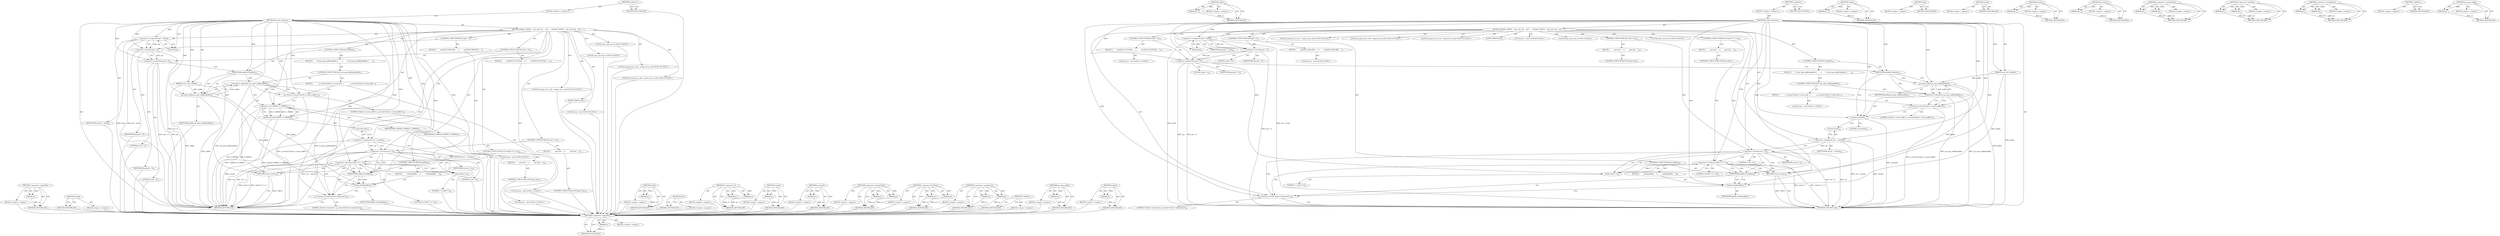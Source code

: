 digraph "unlink" {
vulnerable_119 [label=<(METHOD,&lt;operator&gt;.logicalNot)>];
vulnerable_120 [label=<(PARAM,p1)>];
vulnerable_121 [label=<(BLOCK,&lt;empty&gt;,&lt;empty&gt;)>];
vulnerable_122 [label=<(METHOD_RETURN,ANY)>];
vulnerable_138 [label=<(METHOD,chdir)>];
vulnerable_139 [label=<(PARAM,p1)>];
vulnerable_140 [label=<(BLOCK,&lt;empty&gt;,&lt;empty&gt;)>];
vulnerable_141 [label=<(METHOD_RETURN,ANY)>];
vulnerable_6 [label=<(METHOD,&lt;global&gt;)<SUB>1</SUB>>];
vulnerable_7 [label=<(BLOCK,&lt;empty&gt;,&lt;empty&gt;)<SUB>1</SUB>>];
vulnerable_8 [label=<(METHOD,become_daemon)<SUB>1</SUB>>];
vulnerable_9 [label=<(PARAM,const char *pidfile)<SUB>1</SUB>>];
vulnerable_10 [label=<(BLOCK,{
#ifndef _WIN32
    pid_t pid, sid;

    pid =...,{
#ifndef _WIN32
    pid_t pid, sid;

    pid =...)<SUB>2</SUB>>];
vulnerable_11 [label="<(LOCAL,pid_t pid: pid_t)<SUB>4</SUB>>"];
vulnerable_12 [label="<(LOCAL,pid_t sid: pid_t)<SUB>4</SUB>>"];
vulnerable_13 [label=<(&lt;operator&gt;.assignment,pid = fork())<SUB>6</SUB>>];
vulnerable_14 [label=<(IDENTIFIER,pid,pid = fork())<SUB>6</SUB>>];
vulnerable_15 [label=<(fork,fork())<SUB>6</SUB>>];
vulnerable_16 [label=<(CONTROL_STRUCTURE,IF,if (pid &lt; 0))<SUB>7</SUB>>];
vulnerable_17 [label=<(&lt;operator&gt;.lessThan,pid &lt; 0)<SUB>7</SUB>>];
vulnerable_18 [label=<(IDENTIFIER,pid,pid &lt; 0)<SUB>7</SUB>>];
vulnerable_19 [label=<(LITERAL,0,pid &lt; 0)<SUB>7</SUB>>];
vulnerable_20 [label=<(BLOCK,{
        exit(EXIT_FAILURE);
    },{
        exit(EXIT_FAILURE);
    })<SUB>7</SUB>>];
vulnerable_21 [label="<(LOCAL,exit : exit)<SUB>8</SUB>>"];
vulnerable_22 [label=<(CONTROL_STRUCTURE,IF,if (pid &gt; 0))<SUB>10</SUB>>];
vulnerable_23 [label=<(&lt;operator&gt;.greaterThan,pid &gt; 0)<SUB>10</SUB>>];
vulnerable_24 [label=<(IDENTIFIER,pid,pid &gt; 0)<SUB>10</SUB>>];
vulnerable_25 [label=<(LITERAL,0,pid &gt; 0)<SUB>10</SUB>>];
vulnerable_26 [label=<(BLOCK,{
        exit(EXIT_SUCCESS);
    },{
        exit(EXIT_SUCCESS);
    })<SUB>10</SUB>>];
vulnerable_27 [label="<(LOCAL,exit : exit)<SUB>11</SUB>>"];
vulnerable_28 [label=<(CONTROL_STRUCTURE,IF,if (pidfile))<SUB>14</SUB>>];
vulnerable_29 [label=<(IDENTIFIER,pidfile,if (pidfile))<SUB>14</SUB>>];
vulnerable_30 [label=<(BLOCK,{
        if (!ga_open_pidfile(pidfile)) {
    ...,{
        if (!ga_open_pidfile(pidfile)) {
    ...)<SUB>14</SUB>>];
vulnerable_31 [label=<(CONTROL_STRUCTURE,IF,if (!ga_open_pidfile(pidfile)))<SUB>15</SUB>>];
vulnerable_32 [label=<(&lt;operator&gt;.logicalNot,!ga_open_pidfile(pidfile))<SUB>15</SUB>>];
vulnerable_33 [label=<(ga_open_pidfile,ga_open_pidfile(pidfile))<SUB>15</SUB>>];
vulnerable_34 [label=<(IDENTIFIER,pidfile,ga_open_pidfile(pidfile))<SUB>15</SUB>>];
vulnerable_35 [label=<(BLOCK,{
            g_critical(&quot;failed to create pidf...,{
            g_critical(&quot;failed to create pidf...)<SUB>15</SUB>>];
vulnerable_36 [label=<(g_critical,g_critical(&quot;failed to create pidfile&quot;))<SUB>16</SUB>>];
vulnerable_37 [label=<(LITERAL,&quot;failed to create pidfile&quot;,g_critical(&quot;failed to create pidfile&quot;))<SUB>16</SUB>>];
vulnerable_38 [label="<(LOCAL,exit : exit)<SUB>17</SUB>>"];
vulnerable_39 [label=<(umask,umask(0))<SUB>21</SUB>>];
vulnerable_40 [label=<(LITERAL,0,umask(0))<SUB>21</SUB>>];
vulnerable_41 [label=<(&lt;operator&gt;.assignment,sid = setsid())<SUB>22</SUB>>];
vulnerable_42 [label=<(IDENTIFIER,sid,sid = setsid())<SUB>22</SUB>>];
vulnerable_43 [label=<(setsid,setsid())<SUB>22</SUB>>];
vulnerable_44 [label=<(CONTROL_STRUCTURE,IF,if (sid &lt; 0))<SUB>23</SUB>>];
vulnerable_45 [label=<(&lt;operator&gt;.lessThan,sid &lt; 0)<SUB>23</SUB>>];
vulnerable_46 [label=<(IDENTIFIER,sid,sid &lt; 0)<SUB>23</SUB>>];
vulnerable_47 [label=<(LITERAL,0,sid &lt; 0)<SUB>23</SUB>>];
vulnerable_48 [label=<(BLOCK,{
         goto fail;
    },{
         goto fail;
    })<SUB>23</SUB>>];
vulnerable_49 [label=<(CONTROL_STRUCTURE,GOTO,goto fail;)<SUB>24</SUB>>];
vulnerable_50 [label=<(CONTROL_STRUCTURE,IF,if ((chdir(&quot;/&quot;)) &lt; 0))<SUB>26</SUB>>];
vulnerable_51 [label=<(&lt;operator&gt;.lessThan,(chdir(&quot;/&quot;)) &lt; 0)<SUB>26</SUB>>];
vulnerable_52 [label=<(chdir,chdir(&quot;/&quot;))<SUB>26</SUB>>];
vulnerable_53 [label=<(LITERAL,&quot;/&quot;,chdir(&quot;/&quot;))<SUB>26</SUB>>];
vulnerable_54 [label=<(LITERAL,0,(chdir(&quot;/&quot;)) &lt; 0)<SUB>26</SUB>>];
vulnerable_55 [label=<(BLOCK,{
        goto fail;
    },{
        goto fail;
    })<SUB>26</SUB>>];
vulnerable_56 [label=<(CONTROL_STRUCTURE,GOTO,goto fail;)<SUB>27</SUB>>];
vulnerable_57 [label="<(LOCAL,reopen_fd_to_null : reopen_fd_to_null)<SUB>30</SUB>>"];
vulnerable_58 [label="<(LOCAL,reopen_fd_to_null : reopen_fd_to_null)<SUB>31</SUB>>"];
vulnerable_59 [label="<(LOCAL,reopen_fd_to_null : reopen_fd_to_null)<SUB>32</SUB>>"];
vulnerable_60 [label=<(RETURN,return;,return;)<SUB>33</SUB>>];
vulnerable_61 [label=<(JUMP_TARGET,fail)<SUB>35</SUB>>];
vulnerable_62 [label=<(CONTROL_STRUCTURE,IF,if (pidfile))<SUB>36</SUB>>];
vulnerable_63 [label=<(IDENTIFIER,pidfile,if (pidfile))<SUB>36</SUB>>];
vulnerable_64 [label=<(BLOCK,{
        unlink(pidfile);
    },{
        unlink(pidfile);
    })<SUB>36</SUB>>];
vulnerable_65 [label=<(unlink,unlink(pidfile))<SUB>37</SUB>>];
vulnerable_66 [label=<(IDENTIFIER,pidfile,unlink(pidfile))<SUB>37</SUB>>];
vulnerable_67 [label=<(g_critical,g_critical(&quot;failed to daemonize&quot;))<SUB>39</SUB>>];
vulnerable_68 [label=<(LITERAL,&quot;failed to daemonize&quot;,g_critical(&quot;failed to daemonize&quot;))<SUB>39</SUB>>];
vulnerable_69 [label="<(LOCAL,exit : exit)<SUB>40</SUB>>"];
vulnerable_70 [label=<(METHOD_RETURN,void)<SUB>1</SUB>>];
vulnerable_72 [label=<(METHOD_RETURN,ANY)<SUB>1</SUB>>];
vulnerable_142 [label=<(METHOD,unlink)>];
vulnerable_143 [label=<(PARAM,p1)>];
vulnerable_144 [label=<(BLOCK,&lt;empty&gt;,&lt;empty&gt;)>];
vulnerable_145 [label=<(METHOD_RETURN,ANY)>];
vulnerable_106 [label=<(METHOD,fork)>];
vulnerable_107 [label=<(BLOCK,&lt;empty&gt;,&lt;empty&gt;)>];
vulnerable_108 [label=<(METHOD_RETURN,ANY)>];
vulnerable_135 [label=<(METHOD,setsid)>];
vulnerable_136 [label=<(BLOCK,&lt;empty&gt;,&lt;empty&gt;)>];
vulnerable_137 [label=<(METHOD_RETURN,ANY)>];
vulnerable_131 [label=<(METHOD,umask)>];
vulnerable_132 [label=<(PARAM,p1)>];
vulnerable_133 [label=<(BLOCK,&lt;empty&gt;,&lt;empty&gt;)>];
vulnerable_134 [label=<(METHOD_RETURN,ANY)>];
vulnerable_127 [label=<(METHOD,g_critical)>];
vulnerable_128 [label=<(PARAM,p1)>];
vulnerable_129 [label=<(BLOCK,&lt;empty&gt;,&lt;empty&gt;)>];
vulnerable_130 [label=<(METHOD_RETURN,ANY)>];
vulnerable_114 [label=<(METHOD,&lt;operator&gt;.greaterThan)>];
vulnerable_115 [label=<(PARAM,p1)>];
vulnerable_116 [label=<(PARAM,p2)>];
vulnerable_117 [label=<(BLOCK,&lt;empty&gt;,&lt;empty&gt;)>];
vulnerable_118 [label=<(METHOD_RETURN,ANY)>];
vulnerable_109 [label=<(METHOD,&lt;operator&gt;.lessThan)>];
vulnerable_110 [label=<(PARAM,p1)>];
vulnerable_111 [label=<(PARAM,p2)>];
vulnerable_112 [label=<(BLOCK,&lt;empty&gt;,&lt;empty&gt;)>];
vulnerable_113 [label=<(METHOD_RETURN,ANY)>];
vulnerable_101 [label=<(METHOD,&lt;operator&gt;.assignment)>];
vulnerable_102 [label=<(PARAM,p1)>];
vulnerable_103 [label=<(PARAM,p2)>];
vulnerable_104 [label=<(BLOCK,&lt;empty&gt;,&lt;empty&gt;)>];
vulnerable_105 [label=<(METHOD_RETURN,ANY)>];
vulnerable_95 [label=<(METHOD,&lt;global&gt;)<SUB>1</SUB>>];
vulnerable_96 [label=<(BLOCK,&lt;empty&gt;,&lt;empty&gt;)>];
vulnerable_97 [label=<(METHOD_RETURN,ANY)>];
vulnerable_123 [label=<(METHOD,ga_open_pidfile)>];
vulnerable_124 [label=<(PARAM,p1)>];
vulnerable_125 [label=<(BLOCK,&lt;empty&gt;,&lt;empty&gt;)>];
vulnerable_126 [label=<(METHOD_RETURN,ANY)>];
fixed_121 [label=<(METHOD,&lt;operator&gt;.logicalNot)>];
fixed_122 [label=<(PARAM,p1)>];
fixed_123 [label=<(BLOCK,&lt;empty&gt;,&lt;empty&gt;)>];
fixed_124 [label=<(METHOD_RETURN,ANY)>];
fixed_142 [label=<(METHOD,setsid)>];
fixed_143 [label=<(BLOCK,&lt;empty&gt;,&lt;empty&gt;)>];
fixed_144 [label=<(METHOD_RETURN,ANY)>];
fixed_6 [label=<(METHOD,&lt;global&gt;)<SUB>1</SUB>>];
fixed_7 [label=<(BLOCK,&lt;empty&gt;,&lt;empty&gt;)<SUB>1</SUB>>];
fixed_8 [label=<(METHOD,become_daemon)<SUB>1</SUB>>];
fixed_9 [label=<(PARAM,const char *pidfile)<SUB>1</SUB>>];
fixed_10 [label=<(BLOCK,{
#ifndef _WIN32
    pid_t pid, sid;

    pid =...,{
#ifndef _WIN32
    pid_t pid, sid;

    pid =...)<SUB>2</SUB>>];
fixed_11 [label="<(LOCAL,pid_t pid: pid_t)<SUB>4</SUB>>"];
fixed_12 [label="<(LOCAL,pid_t sid: pid_t)<SUB>4</SUB>>"];
fixed_13 [label=<(&lt;operator&gt;.assignment,pid = fork())<SUB>6</SUB>>];
fixed_14 [label=<(IDENTIFIER,pid,pid = fork())<SUB>6</SUB>>];
fixed_15 [label=<(fork,fork())<SUB>6</SUB>>];
fixed_16 [label=<(CONTROL_STRUCTURE,IF,if (pid &lt; 0))<SUB>7</SUB>>];
fixed_17 [label=<(&lt;operator&gt;.lessThan,pid &lt; 0)<SUB>7</SUB>>];
fixed_18 [label=<(IDENTIFIER,pid,pid &lt; 0)<SUB>7</SUB>>];
fixed_19 [label=<(LITERAL,0,pid &lt; 0)<SUB>7</SUB>>];
fixed_20 [label=<(BLOCK,{
        exit(EXIT_FAILURE);
    },{
        exit(EXIT_FAILURE);
    })<SUB>7</SUB>>];
fixed_21 [label="<(LOCAL,exit : exit)<SUB>8</SUB>>"];
fixed_22 [label=<(CONTROL_STRUCTURE,IF,if (pid &gt; 0))<SUB>10</SUB>>];
fixed_23 [label=<(&lt;operator&gt;.greaterThan,pid &gt; 0)<SUB>10</SUB>>];
fixed_24 [label=<(IDENTIFIER,pid,pid &gt; 0)<SUB>10</SUB>>];
fixed_25 [label=<(LITERAL,0,pid &gt; 0)<SUB>10</SUB>>];
fixed_26 [label=<(BLOCK,{
        exit(EXIT_SUCCESS);
    },{
        exit(EXIT_SUCCESS);
    })<SUB>10</SUB>>];
fixed_27 [label="<(LOCAL,exit : exit)<SUB>11</SUB>>"];
fixed_28 [label=<(CONTROL_STRUCTURE,IF,if (pidfile))<SUB>14</SUB>>];
fixed_29 [label=<(IDENTIFIER,pidfile,if (pidfile))<SUB>14</SUB>>];
fixed_30 [label=<(BLOCK,{
        if (!ga_open_pidfile(pidfile)) {
    ...,{
        if (!ga_open_pidfile(pidfile)) {
    ...)<SUB>14</SUB>>];
fixed_31 [label=<(CONTROL_STRUCTURE,IF,if (!ga_open_pidfile(pidfile)))<SUB>15</SUB>>];
fixed_32 [label=<(&lt;operator&gt;.logicalNot,!ga_open_pidfile(pidfile))<SUB>15</SUB>>];
fixed_33 [label=<(ga_open_pidfile,ga_open_pidfile(pidfile))<SUB>15</SUB>>];
fixed_34 [label=<(IDENTIFIER,pidfile,ga_open_pidfile(pidfile))<SUB>15</SUB>>];
fixed_35 [label=<(BLOCK,{
            g_critical(&quot;failed to create pidf...,{
            g_critical(&quot;failed to create pidf...)<SUB>15</SUB>>];
fixed_36 [label=<(g_critical,g_critical(&quot;failed to create pidfile&quot;))<SUB>16</SUB>>];
fixed_37 [label=<(LITERAL,&quot;failed to create pidfile&quot;,g_critical(&quot;failed to create pidfile&quot;))<SUB>16</SUB>>];
fixed_38 [label="<(LOCAL,exit : exit)<SUB>17</SUB>>"];
fixed_39 [label=<(umask,umask(S_IRWXG | S_IRWXO))<SUB>21</SUB>>];
fixed_40 [label=<(&lt;operator&gt;.or,S_IRWXG | S_IRWXO)<SUB>21</SUB>>];
fixed_41 [label=<(IDENTIFIER,S_IRWXG,S_IRWXG | S_IRWXO)<SUB>21</SUB>>];
fixed_42 [label=<(IDENTIFIER,S_IRWXO,S_IRWXG | S_IRWXO)<SUB>21</SUB>>];
fixed_43 [label=<(&lt;operator&gt;.assignment,sid = setsid())<SUB>22</SUB>>];
fixed_44 [label=<(IDENTIFIER,sid,sid = setsid())<SUB>22</SUB>>];
fixed_45 [label=<(setsid,setsid())<SUB>22</SUB>>];
fixed_46 [label=<(CONTROL_STRUCTURE,IF,if (sid &lt; 0))<SUB>23</SUB>>];
fixed_47 [label=<(&lt;operator&gt;.lessThan,sid &lt; 0)<SUB>23</SUB>>];
fixed_48 [label=<(IDENTIFIER,sid,sid &lt; 0)<SUB>23</SUB>>];
fixed_49 [label=<(LITERAL,0,sid &lt; 0)<SUB>23</SUB>>];
fixed_50 [label=<(BLOCK,{
         goto fail;
    },{
         goto fail;
    })<SUB>23</SUB>>];
fixed_51 [label=<(CONTROL_STRUCTURE,GOTO,goto fail;)<SUB>24</SUB>>];
fixed_52 [label=<(CONTROL_STRUCTURE,IF,if ((chdir(&quot;/&quot;)) &lt; 0))<SUB>26</SUB>>];
fixed_53 [label=<(&lt;operator&gt;.lessThan,(chdir(&quot;/&quot;)) &lt; 0)<SUB>26</SUB>>];
fixed_54 [label=<(chdir,chdir(&quot;/&quot;))<SUB>26</SUB>>];
fixed_55 [label=<(LITERAL,&quot;/&quot;,chdir(&quot;/&quot;))<SUB>26</SUB>>];
fixed_56 [label=<(LITERAL,0,(chdir(&quot;/&quot;)) &lt; 0)<SUB>26</SUB>>];
fixed_57 [label=<(BLOCK,{
        goto fail;
    },{
        goto fail;
    })<SUB>26</SUB>>];
fixed_58 [label=<(CONTROL_STRUCTURE,GOTO,goto fail;)<SUB>27</SUB>>];
fixed_59 [label="<(LOCAL,reopen_fd_to_null : reopen_fd_to_null)<SUB>30</SUB>>"];
fixed_60 [label="<(LOCAL,reopen_fd_to_null : reopen_fd_to_null)<SUB>31</SUB>>"];
fixed_61 [label="<(LOCAL,reopen_fd_to_null : reopen_fd_to_null)<SUB>32</SUB>>"];
fixed_62 [label=<(RETURN,return;,return;)<SUB>33</SUB>>];
fixed_63 [label=<(JUMP_TARGET,fail)<SUB>35</SUB>>];
fixed_64 [label=<(CONTROL_STRUCTURE,IF,if (pidfile))<SUB>36</SUB>>];
fixed_65 [label=<(IDENTIFIER,pidfile,if (pidfile))<SUB>36</SUB>>];
fixed_66 [label=<(BLOCK,{
        unlink(pidfile);
    },{
        unlink(pidfile);
    })<SUB>36</SUB>>];
fixed_67 [label=<(unlink,unlink(pidfile))<SUB>37</SUB>>];
fixed_68 [label=<(IDENTIFIER,pidfile,unlink(pidfile))<SUB>37</SUB>>];
fixed_69 [label=<(g_critical,g_critical(&quot;failed to daemonize&quot;))<SUB>39</SUB>>];
fixed_70 [label=<(LITERAL,&quot;failed to daemonize&quot;,g_critical(&quot;failed to daemonize&quot;))<SUB>39</SUB>>];
fixed_71 [label="<(LOCAL,exit : exit)<SUB>40</SUB>>"];
fixed_72 [label=<(METHOD_RETURN,void)<SUB>1</SUB>>];
fixed_74 [label=<(METHOD_RETURN,ANY)<SUB>1</SUB>>];
fixed_145 [label=<(METHOD,chdir)>];
fixed_146 [label=<(PARAM,p1)>];
fixed_147 [label=<(BLOCK,&lt;empty&gt;,&lt;empty&gt;)>];
fixed_148 [label=<(METHOD_RETURN,ANY)>];
fixed_108 [label=<(METHOD,fork)>];
fixed_109 [label=<(BLOCK,&lt;empty&gt;,&lt;empty&gt;)>];
fixed_110 [label=<(METHOD_RETURN,ANY)>];
fixed_137 [label=<(METHOD,&lt;operator&gt;.or)>];
fixed_138 [label=<(PARAM,p1)>];
fixed_139 [label=<(PARAM,p2)>];
fixed_140 [label=<(BLOCK,&lt;empty&gt;,&lt;empty&gt;)>];
fixed_141 [label=<(METHOD_RETURN,ANY)>];
fixed_133 [label=<(METHOD,umask)>];
fixed_134 [label=<(PARAM,p1)>];
fixed_135 [label=<(BLOCK,&lt;empty&gt;,&lt;empty&gt;)>];
fixed_136 [label=<(METHOD_RETURN,ANY)>];
fixed_129 [label=<(METHOD,g_critical)>];
fixed_130 [label=<(PARAM,p1)>];
fixed_131 [label=<(BLOCK,&lt;empty&gt;,&lt;empty&gt;)>];
fixed_132 [label=<(METHOD_RETURN,ANY)>];
fixed_116 [label=<(METHOD,&lt;operator&gt;.greaterThan)>];
fixed_117 [label=<(PARAM,p1)>];
fixed_118 [label=<(PARAM,p2)>];
fixed_119 [label=<(BLOCK,&lt;empty&gt;,&lt;empty&gt;)>];
fixed_120 [label=<(METHOD_RETURN,ANY)>];
fixed_111 [label=<(METHOD,&lt;operator&gt;.lessThan)>];
fixed_112 [label=<(PARAM,p1)>];
fixed_113 [label=<(PARAM,p2)>];
fixed_114 [label=<(BLOCK,&lt;empty&gt;,&lt;empty&gt;)>];
fixed_115 [label=<(METHOD_RETURN,ANY)>];
fixed_103 [label=<(METHOD,&lt;operator&gt;.assignment)>];
fixed_104 [label=<(PARAM,p1)>];
fixed_105 [label=<(PARAM,p2)>];
fixed_106 [label=<(BLOCK,&lt;empty&gt;,&lt;empty&gt;)>];
fixed_107 [label=<(METHOD_RETURN,ANY)>];
fixed_97 [label=<(METHOD,&lt;global&gt;)<SUB>1</SUB>>];
fixed_98 [label=<(BLOCK,&lt;empty&gt;,&lt;empty&gt;)>];
fixed_99 [label=<(METHOD_RETURN,ANY)>];
fixed_125 [label=<(METHOD,ga_open_pidfile)>];
fixed_126 [label=<(PARAM,p1)>];
fixed_127 [label=<(BLOCK,&lt;empty&gt;,&lt;empty&gt;)>];
fixed_128 [label=<(METHOD_RETURN,ANY)>];
fixed_149 [label=<(METHOD,unlink)>];
fixed_150 [label=<(PARAM,p1)>];
fixed_151 [label=<(BLOCK,&lt;empty&gt;,&lt;empty&gt;)>];
fixed_152 [label=<(METHOD_RETURN,ANY)>];
vulnerable_119 -> vulnerable_120  [key=0, label="AST: "];
vulnerable_119 -> vulnerable_120  [key=1, label="DDG: "];
vulnerable_119 -> vulnerable_121  [key=0, label="AST: "];
vulnerable_119 -> vulnerable_122  [key=0, label="AST: "];
vulnerable_119 -> vulnerable_122  [key=1, label="CFG: "];
vulnerable_120 -> vulnerable_122  [key=0, label="DDG: p1"];
vulnerable_138 -> vulnerable_139  [key=0, label="AST: "];
vulnerable_138 -> vulnerable_139  [key=1, label="DDG: "];
vulnerable_138 -> vulnerable_140  [key=0, label="AST: "];
vulnerable_138 -> vulnerable_141  [key=0, label="AST: "];
vulnerable_138 -> vulnerable_141  [key=1, label="CFG: "];
vulnerable_139 -> vulnerable_141  [key=0, label="DDG: p1"];
vulnerable_6 -> vulnerable_7  [key=0, label="AST: "];
vulnerable_6 -> vulnerable_72  [key=0, label="AST: "];
vulnerable_6 -> vulnerable_72  [key=1, label="CFG: "];
vulnerable_7 -> vulnerable_8  [key=0, label="AST: "];
vulnerable_8 -> vulnerable_9  [key=0, label="AST: "];
vulnerable_8 -> vulnerable_9  [key=1, label="DDG: "];
vulnerable_8 -> vulnerable_10  [key=0, label="AST: "];
vulnerable_8 -> vulnerable_70  [key=0, label="AST: "];
vulnerable_8 -> vulnerable_15  [key=0, label="CFG: "];
vulnerable_8 -> vulnerable_13  [key=0, label="DDG: "];
vulnerable_8 -> vulnerable_41  [key=0, label="DDG: "];
vulnerable_8 -> vulnerable_60  [key=0, label="DDG: "];
vulnerable_8 -> vulnerable_29  [key=0, label="DDG: "];
vulnerable_8 -> vulnerable_39  [key=0, label="DDG: "];
vulnerable_8 -> vulnerable_63  [key=0, label="DDG: "];
vulnerable_8 -> vulnerable_67  [key=0, label="DDG: "];
vulnerable_8 -> vulnerable_17  [key=0, label="DDG: "];
vulnerable_8 -> vulnerable_23  [key=0, label="DDG: "];
vulnerable_8 -> vulnerable_45  [key=0, label="DDG: "];
vulnerable_8 -> vulnerable_51  [key=0, label="DDG: "];
vulnerable_8 -> vulnerable_52  [key=0, label="DDG: "];
vulnerable_8 -> vulnerable_65  [key=0, label="DDG: "];
vulnerable_8 -> vulnerable_33  [key=0, label="DDG: "];
vulnerable_8 -> vulnerable_36  [key=0, label="DDG: "];
vulnerable_9 -> vulnerable_70  [key=0, label="DDG: pidfile"];
vulnerable_9 -> vulnerable_65  [key=0, label="DDG: pidfile"];
vulnerable_9 -> vulnerable_33  [key=0, label="DDG: pidfile"];
vulnerable_10 -> vulnerable_11  [key=0, label="AST: "];
vulnerable_10 -> vulnerable_12  [key=0, label="AST: "];
vulnerable_10 -> vulnerable_13  [key=0, label="AST: "];
vulnerable_10 -> vulnerable_16  [key=0, label="AST: "];
vulnerable_10 -> vulnerable_22  [key=0, label="AST: "];
vulnerable_10 -> vulnerable_28  [key=0, label="AST: "];
vulnerable_10 -> vulnerable_39  [key=0, label="AST: "];
vulnerable_10 -> vulnerable_41  [key=0, label="AST: "];
vulnerable_10 -> vulnerable_44  [key=0, label="AST: "];
vulnerable_10 -> vulnerable_50  [key=0, label="AST: "];
vulnerable_10 -> vulnerable_57  [key=0, label="AST: "];
vulnerable_10 -> vulnerable_58  [key=0, label="AST: "];
vulnerable_10 -> vulnerable_59  [key=0, label="AST: "];
vulnerable_10 -> vulnerable_60  [key=0, label="AST: "];
vulnerable_10 -> vulnerable_61  [key=0, label="AST: "];
vulnerable_10 -> vulnerable_62  [key=0, label="AST: "];
vulnerable_10 -> vulnerable_67  [key=0, label="AST: "];
vulnerable_10 -> vulnerable_69  [key=0, label="AST: "];
vulnerable_13 -> vulnerable_14  [key=0, label="AST: "];
vulnerable_13 -> vulnerable_15  [key=0, label="AST: "];
vulnerable_13 -> vulnerable_17  [key=0, label="CFG: "];
vulnerable_13 -> vulnerable_17  [key=1, label="DDG: pid"];
vulnerable_13 -> vulnerable_70  [key=0, label="DDG: fork()"];
vulnerable_13 -> vulnerable_70  [key=1, label="DDG: pid = fork()"];
vulnerable_15 -> vulnerable_13  [key=0, label="CFG: "];
vulnerable_16 -> vulnerable_17  [key=0, label="AST: "];
vulnerable_16 -> vulnerable_20  [key=0, label="AST: "];
vulnerable_17 -> vulnerable_18  [key=0, label="AST: "];
vulnerable_17 -> vulnerable_19  [key=0, label="AST: "];
vulnerable_17 -> vulnerable_23  [key=0, label="CFG: "];
vulnerable_17 -> vulnerable_23  [key=1, label="DDG: pid"];
vulnerable_17 -> vulnerable_70  [key=0, label="DDG: pid &lt; 0"];
vulnerable_20 -> vulnerable_21  [key=0, label="AST: "];
vulnerable_22 -> vulnerable_23  [key=0, label="AST: "];
vulnerable_22 -> vulnerable_26  [key=0, label="AST: "];
vulnerable_23 -> vulnerable_24  [key=0, label="AST: "];
vulnerable_23 -> vulnerable_25  [key=0, label="AST: "];
vulnerable_23 -> vulnerable_29  [key=0, label="CFG: "];
vulnerable_23 -> vulnerable_70  [key=0, label="DDG: pid"];
vulnerable_23 -> vulnerable_70  [key=1, label="DDG: pid &gt; 0"];
vulnerable_26 -> vulnerable_27  [key=0, label="AST: "];
vulnerable_28 -> vulnerable_29  [key=0, label="AST: "];
vulnerable_28 -> vulnerable_30  [key=0, label="AST: "];
vulnerable_29 -> vulnerable_33  [key=0, label="CFG: "];
vulnerable_29 -> vulnerable_33  [key=1, label="CDG: "];
vulnerable_29 -> vulnerable_39  [key=0, label="CFG: "];
vulnerable_29 -> vulnerable_32  [key=0, label="CDG: "];
vulnerable_30 -> vulnerable_31  [key=0, label="AST: "];
vulnerable_31 -> vulnerable_32  [key=0, label="AST: "];
vulnerable_31 -> vulnerable_35  [key=0, label="AST: "];
vulnerable_32 -> vulnerable_33  [key=0, label="AST: "];
vulnerable_32 -> vulnerable_36  [key=0, label="CFG: "];
vulnerable_32 -> vulnerable_36  [key=1, label="CDG: "];
vulnerable_32 -> vulnerable_39  [key=0, label="CFG: "];
vulnerable_32 -> vulnerable_70  [key=0, label="DDG: ga_open_pidfile(pidfile)"];
vulnerable_32 -> vulnerable_70  [key=1, label="DDG: !ga_open_pidfile(pidfile)"];
vulnerable_33 -> vulnerable_34  [key=0, label="AST: "];
vulnerable_33 -> vulnerable_32  [key=0, label="CFG: "];
vulnerable_33 -> vulnerable_32  [key=1, label="DDG: pidfile"];
vulnerable_33 -> vulnerable_70  [key=0, label="DDG: pidfile"];
vulnerable_33 -> vulnerable_65  [key=0, label="DDG: pidfile"];
vulnerable_35 -> vulnerable_36  [key=0, label="AST: "];
vulnerable_35 -> vulnerable_38  [key=0, label="AST: "];
vulnerable_36 -> vulnerable_37  [key=0, label="AST: "];
vulnerable_36 -> vulnerable_39  [key=0, label="CFG: "];
vulnerable_36 -> vulnerable_70  [key=0, label="DDG: g_critical(&quot;failed to create pidfile&quot;)"];
vulnerable_39 -> vulnerable_40  [key=0, label="AST: "];
vulnerable_39 -> vulnerable_43  [key=0, label="CFG: "];
vulnerable_39 -> vulnerable_70  [key=0, label="DDG: umask(0)"];
vulnerable_41 -> vulnerable_42  [key=0, label="AST: "];
vulnerable_41 -> vulnerable_43  [key=0, label="AST: "];
vulnerable_41 -> vulnerable_45  [key=0, label="CFG: "];
vulnerable_41 -> vulnerable_45  [key=1, label="DDG: sid"];
vulnerable_41 -> vulnerable_70  [key=0, label="DDG: setsid()"];
vulnerable_41 -> vulnerable_70  [key=1, label="DDG: sid = setsid()"];
vulnerable_43 -> vulnerable_41  [key=0, label="CFG: "];
vulnerable_44 -> vulnerable_45  [key=0, label="AST: "];
vulnerable_44 -> vulnerable_48  [key=0, label="AST: "];
vulnerable_45 -> vulnerable_46  [key=0, label="AST: "];
vulnerable_45 -> vulnerable_47  [key=0, label="AST: "];
vulnerable_45 -> vulnerable_63  [key=0, label="CFG: "];
vulnerable_45 -> vulnerable_63  [key=1, label="CDG: "];
vulnerable_45 -> vulnerable_52  [key=0, label="CFG: "];
vulnerable_45 -> vulnerable_52  [key=1, label="CDG: "];
vulnerable_45 -> vulnerable_70  [key=0, label="DDG: sid"];
vulnerable_45 -> vulnerable_70  [key=1, label="DDG: sid &lt; 0"];
vulnerable_45 -> vulnerable_51  [key=0, label="CDG: "];
vulnerable_45 -> vulnerable_67  [key=0, label="CDG: "];
vulnerable_48 -> vulnerable_49  [key=0, label="AST: "];
vulnerable_50 -> vulnerable_51  [key=0, label="AST: "];
vulnerable_50 -> vulnerable_55  [key=0, label="AST: "];
vulnerable_51 -> vulnerable_52  [key=0, label="AST: "];
vulnerable_51 -> vulnerable_54  [key=0, label="AST: "];
vulnerable_51 -> vulnerable_60  [key=0, label="CFG: "];
vulnerable_51 -> vulnerable_60  [key=1, label="CDG: "];
vulnerable_51 -> vulnerable_63  [key=0, label="CFG: "];
vulnerable_51 -> vulnerable_63  [key=1, label="CDG: "];
vulnerable_51 -> vulnerable_70  [key=0, label="DDG: chdir(&quot;/&quot;)"];
vulnerable_51 -> vulnerable_70  [key=1, label="DDG: (chdir(&quot;/&quot;)) &lt; 0"];
vulnerable_51 -> vulnerable_67  [key=0, label="CDG: "];
vulnerable_52 -> vulnerable_53  [key=0, label="AST: "];
vulnerable_52 -> vulnerable_51  [key=0, label="CFG: "];
vulnerable_52 -> vulnerable_51  [key=1, label="DDG: &quot;/&quot;"];
vulnerable_55 -> vulnerable_56  [key=0, label="AST: "];
vulnerable_60 -> vulnerable_70  [key=0, label="CFG: "];
vulnerable_60 -> vulnerable_70  [key=1, label="DDG: &lt;RET&gt;"];
vulnerable_62 -> vulnerable_63  [key=0, label="AST: "];
vulnerable_62 -> vulnerable_64  [key=0, label="AST: "];
vulnerable_63 -> vulnerable_65  [key=0, label="CFG: "];
vulnerable_63 -> vulnerable_65  [key=1, label="CDG: "];
vulnerable_63 -> vulnerable_67  [key=0, label="CFG: "];
vulnerable_64 -> vulnerable_65  [key=0, label="AST: "];
vulnerable_65 -> vulnerable_66  [key=0, label="AST: "];
vulnerable_65 -> vulnerable_67  [key=0, label="CFG: "];
vulnerable_67 -> vulnerable_68  [key=0, label="AST: "];
vulnerable_67 -> vulnerable_70  [key=0, label="CFG: "];
vulnerable_142 -> vulnerable_143  [key=0, label="AST: "];
vulnerable_142 -> vulnerable_143  [key=1, label="DDG: "];
vulnerable_142 -> vulnerable_144  [key=0, label="AST: "];
vulnerable_142 -> vulnerable_145  [key=0, label="AST: "];
vulnerable_142 -> vulnerable_145  [key=1, label="CFG: "];
vulnerable_143 -> vulnerable_145  [key=0, label="DDG: p1"];
vulnerable_106 -> vulnerable_107  [key=0, label="AST: "];
vulnerable_106 -> vulnerable_108  [key=0, label="AST: "];
vulnerable_106 -> vulnerable_108  [key=1, label="CFG: "];
vulnerable_135 -> vulnerable_136  [key=0, label="AST: "];
vulnerable_135 -> vulnerable_137  [key=0, label="AST: "];
vulnerable_135 -> vulnerable_137  [key=1, label="CFG: "];
vulnerable_131 -> vulnerable_132  [key=0, label="AST: "];
vulnerable_131 -> vulnerable_132  [key=1, label="DDG: "];
vulnerable_131 -> vulnerable_133  [key=0, label="AST: "];
vulnerable_131 -> vulnerable_134  [key=0, label="AST: "];
vulnerable_131 -> vulnerable_134  [key=1, label="CFG: "];
vulnerable_132 -> vulnerable_134  [key=0, label="DDG: p1"];
vulnerable_127 -> vulnerable_128  [key=0, label="AST: "];
vulnerable_127 -> vulnerable_128  [key=1, label="DDG: "];
vulnerable_127 -> vulnerable_129  [key=0, label="AST: "];
vulnerable_127 -> vulnerable_130  [key=0, label="AST: "];
vulnerable_127 -> vulnerable_130  [key=1, label="CFG: "];
vulnerable_128 -> vulnerable_130  [key=0, label="DDG: p1"];
vulnerable_114 -> vulnerable_115  [key=0, label="AST: "];
vulnerable_114 -> vulnerable_115  [key=1, label="DDG: "];
vulnerable_114 -> vulnerable_117  [key=0, label="AST: "];
vulnerable_114 -> vulnerable_116  [key=0, label="AST: "];
vulnerable_114 -> vulnerable_116  [key=1, label="DDG: "];
vulnerable_114 -> vulnerable_118  [key=0, label="AST: "];
vulnerable_114 -> vulnerable_118  [key=1, label="CFG: "];
vulnerable_115 -> vulnerable_118  [key=0, label="DDG: p1"];
vulnerable_116 -> vulnerable_118  [key=0, label="DDG: p2"];
vulnerable_109 -> vulnerable_110  [key=0, label="AST: "];
vulnerable_109 -> vulnerable_110  [key=1, label="DDG: "];
vulnerable_109 -> vulnerable_112  [key=0, label="AST: "];
vulnerable_109 -> vulnerable_111  [key=0, label="AST: "];
vulnerable_109 -> vulnerable_111  [key=1, label="DDG: "];
vulnerable_109 -> vulnerable_113  [key=0, label="AST: "];
vulnerable_109 -> vulnerable_113  [key=1, label="CFG: "];
vulnerable_110 -> vulnerable_113  [key=0, label="DDG: p1"];
vulnerable_111 -> vulnerable_113  [key=0, label="DDG: p2"];
vulnerable_101 -> vulnerable_102  [key=0, label="AST: "];
vulnerable_101 -> vulnerable_102  [key=1, label="DDG: "];
vulnerable_101 -> vulnerable_104  [key=0, label="AST: "];
vulnerable_101 -> vulnerable_103  [key=0, label="AST: "];
vulnerable_101 -> vulnerable_103  [key=1, label="DDG: "];
vulnerable_101 -> vulnerable_105  [key=0, label="AST: "];
vulnerable_101 -> vulnerable_105  [key=1, label="CFG: "];
vulnerable_102 -> vulnerable_105  [key=0, label="DDG: p1"];
vulnerable_103 -> vulnerable_105  [key=0, label="DDG: p2"];
vulnerable_95 -> vulnerable_96  [key=0, label="AST: "];
vulnerable_95 -> vulnerable_97  [key=0, label="AST: "];
vulnerable_95 -> vulnerable_97  [key=1, label="CFG: "];
vulnerable_123 -> vulnerable_124  [key=0, label="AST: "];
vulnerable_123 -> vulnerable_124  [key=1, label="DDG: "];
vulnerable_123 -> vulnerable_125  [key=0, label="AST: "];
vulnerable_123 -> vulnerable_126  [key=0, label="AST: "];
vulnerable_123 -> vulnerable_126  [key=1, label="CFG: "];
vulnerable_124 -> vulnerable_126  [key=0, label="DDG: p1"];
fixed_121 -> fixed_122  [key=0, label="AST: "];
fixed_121 -> fixed_122  [key=1, label="DDG: "];
fixed_121 -> fixed_123  [key=0, label="AST: "];
fixed_121 -> fixed_124  [key=0, label="AST: "];
fixed_121 -> fixed_124  [key=1, label="CFG: "];
fixed_122 -> fixed_124  [key=0, label="DDG: p1"];
fixed_123 -> vulnerable_119  [key=0];
fixed_124 -> vulnerable_119  [key=0];
fixed_142 -> fixed_143  [key=0, label="AST: "];
fixed_142 -> fixed_144  [key=0, label="AST: "];
fixed_142 -> fixed_144  [key=1, label="CFG: "];
fixed_143 -> vulnerable_119  [key=0];
fixed_144 -> vulnerable_119  [key=0];
fixed_6 -> fixed_7  [key=0, label="AST: "];
fixed_6 -> fixed_74  [key=0, label="AST: "];
fixed_6 -> fixed_74  [key=1, label="CFG: "];
fixed_7 -> fixed_8  [key=0, label="AST: "];
fixed_8 -> fixed_9  [key=0, label="AST: "];
fixed_8 -> fixed_9  [key=1, label="DDG: "];
fixed_8 -> fixed_10  [key=0, label="AST: "];
fixed_8 -> fixed_72  [key=0, label="AST: "];
fixed_8 -> fixed_15  [key=0, label="CFG: "];
fixed_8 -> fixed_13  [key=0, label="DDG: "];
fixed_8 -> fixed_43  [key=0, label="DDG: "];
fixed_8 -> fixed_62  [key=0, label="DDG: "];
fixed_8 -> fixed_29  [key=0, label="DDG: "];
fixed_8 -> fixed_65  [key=0, label="DDG: "];
fixed_8 -> fixed_69  [key=0, label="DDG: "];
fixed_8 -> fixed_17  [key=0, label="DDG: "];
fixed_8 -> fixed_23  [key=0, label="DDG: "];
fixed_8 -> fixed_40  [key=0, label="DDG: "];
fixed_8 -> fixed_47  [key=0, label="DDG: "];
fixed_8 -> fixed_53  [key=0, label="DDG: "];
fixed_8 -> fixed_54  [key=0, label="DDG: "];
fixed_8 -> fixed_67  [key=0, label="DDG: "];
fixed_8 -> fixed_33  [key=0, label="DDG: "];
fixed_8 -> fixed_36  [key=0, label="DDG: "];
fixed_9 -> fixed_72  [key=0, label="DDG: pidfile"];
fixed_9 -> fixed_67  [key=0, label="DDG: pidfile"];
fixed_9 -> fixed_33  [key=0, label="DDG: pidfile"];
fixed_10 -> fixed_11  [key=0, label="AST: "];
fixed_10 -> fixed_12  [key=0, label="AST: "];
fixed_10 -> fixed_13  [key=0, label="AST: "];
fixed_10 -> fixed_16  [key=0, label="AST: "];
fixed_10 -> fixed_22  [key=0, label="AST: "];
fixed_10 -> fixed_28  [key=0, label="AST: "];
fixed_10 -> fixed_39  [key=0, label="AST: "];
fixed_10 -> fixed_43  [key=0, label="AST: "];
fixed_10 -> fixed_46  [key=0, label="AST: "];
fixed_10 -> fixed_52  [key=0, label="AST: "];
fixed_10 -> fixed_59  [key=0, label="AST: "];
fixed_10 -> fixed_60  [key=0, label="AST: "];
fixed_10 -> fixed_61  [key=0, label="AST: "];
fixed_10 -> fixed_62  [key=0, label="AST: "];
fixed_10 -> fixed_63  [key=0, label="AST: "];
fixed_10 -> fixed_64  [key=0, label="AST: "];
fixed_10 -> fixed_69  [key=0, label="AST: "];
fixed_10 -> fixed_71  [key=0, label="AST: "];
fixed_11 -> vulnerable_119  [key=0];
fixed_12 -> vulnerable_119  [key=0];
fixed_13 -> fixed_14  [key=0, label="AST: "];
fixed_13 -> fixed_15  [key=0, label="AST: "];
fixed_13 -> fixed_17  [key=0, label="CFG: "];
fixed_13 -> fixed_17  [key=1, label="DDG: pid"];
fixed_13 -> fixed_72  [key=0, label="DDG: fork()"];
fixed_13 -> fixed_72  [key=1, label="DDG: pid = fork()"];
fixed_14 -> vulnerable_119  [key=0];
fixed_15 -> fixed_13  [key=0, label="CFG: "];
fixed_16 -> fixed_17  [key=0, label="AST: "];
fixed_16 -> fixed_20  [key=0, label="AST: "];
fixed_17 -> fixed_18  [key=0, label="AST: "];
fixed_17 -> fixed_19  [key=0, label="AST: "];
fixed_17 -> fixed_23  [key=0, label="CFG: "];
fixed_17 -> fixed_23  [key=1, label="DDG: pid"];
fixed_17 -> fixed_72  [key=0, label="DDG: pid &lt; 0"];
fixed_18 -> vulnerable_119  [key=0];
fixed_19 -> vulnerable_119  [key=0];
fixed_20 -> fixed_21  [key=0, label="AST: "];
fixed_21 -> vulnerable_119  [key=0];
fixed_22 -> fixed_23  [key=0, label="AST: "];
fixed_22 -> fixed_26  [key=0, label="AST: "];
fixed_23 -> fixed_24  [key=0, label="AST: "];
fixed_23 -> fixed_25  [key=0, label="AST: "];
fixed_23 -> fixed_29  [key=0, label="CFG: "];
fixed_23 -> fixed_72  [key=0, label="DDG: pid"];
fixed_23 -> fixed_72  [key=1, label="DDG: pid &gt; 0"];
fixed_24 -> vulnerable_119  [key=0];
fixed_25 -> vulnerable_119  [key=0];
fixed_26 -> fixed_27  [key=0, label="AST: "];
fixed_27 -> vulnerable_119  [key=0];
fixed_28 -> fixed_29  [key=0, label="AST: "];
fixed_28 -> fixed_30  [key=0, label="AST: "];
fixed_29 -> fixed_33  [key=0, label="CFG: "];
fixed_29 -> fixed_33  [key=1, label="CDG: "];
fixed_29 -> fixed_40  [key=0, label="CFG: "];
fixed_29 -> fixed_32  [key=0, label="CDG: "];
fixed_30 -> fixed_31  [key=0, label="AST: "];
fixed_31 -> fixed_32  [key=0, label="AST: "];
fixed_31 -> fixed_35  [key=0, label="AST: "];
fixed_32 -> fixed_33  [key=0, label="AST: "];
fixed_32 -> fixed_36  [key=0, label="CFG: "];
fixed_32 -> fixed_36  [key=1, label="CDG: "];
fixed_32 -> fixed_40  [key=0, label="CFG: "];
fixed_32 -> fixed_72  [key=0, label="DDG: ga_open_pidfile(pidfile)"];
fixed_32 -> fixed_72  [key=1, label="DDG: !ga_open_pidfile(pidfile)"];
fixed_33 -> fixed_34  [key=0, label="AST: "];
fixed_33 -> fixed_32  [key=0, label="CFG: "];
fixed_33 -> fixed_32  [key=1, label="DDG: pidfile"];
fixed_33 -> fixed_72  [key=0, label="DDG: pidfile"];
fixed_33 -> fixed_67  [key=0, label="DDG: pidfile"];
fixed_34 -> vulnerable_119  [key=0];
fixed_35 -> fixed_36  [key=0, label="AST: "];
fixed_35 -> fixed_38  [key=0, label="AST: "];
fixed_36 -> fixed_37  [key=0, label="AST: "];
fixed_36 -> fixed_40  [key=0, label="CFG: "];
fixed_36 -> fixed_72  [key=0, label="DDG: g_critical(&quot;failed to create pidfile&quot;)"];
fixed_37 -> vulnerable_119  [key=0];
fixed_38 -> vulnerable_119  [key=0];
fixed_39 -> fixed_40  [key=0, label="AST: "];
fixed_39 -> fixed_45  [key=0, label="CFG: "];
fixed_39 -> fixed_72  [key=0, label="DDG: S_IRWXG | S_IRWXO"];
fixed_39 -> fixed_72  [key=1, label="DDG: umask(S_IRWXG | S_IRWXO)"];
fixed_40 -> fixed_41  [key=0, label="AST: "];
fixed_40 -> fixed_42  [key=0, label="AST: "];
fixed_40 -> fixed_39  [key=0, label="CFG: "];
fixed_40 -> fixed_39  [key=1, label="DDG: S_IRWXG"];
fixed_40 -> fixed_39  [key=2, label="DDG: S_IRWXO"];
fixed_40 -> fixed_72  [key=0, label="DDG: S_IRWXO"];
fixed_40 -> fixed_72  [key=1, label="DDG: S_IRWXG"];
fixed_41 -> vulnerable_119  [key=0];
fixed_42 -> vulnerable_119  [key=0];
fixed_43 -> fixed_44  [key=0, label="AST: "];
fixed_43 -> fixed_45  [key=0, label="AST: "];
fixed_43 -> fixed_47  [key=0, label="CFG: "];
fixed_43 -> fixed_47  [key=1, label="DDG: sid"];
fixed_43 -> fixed_72  [key=0, label="DDG: setsid()"];
fixed_43 -> fixed_72  [key=1, label="DDG: sid = setsid()"];
fixed_44 -> vulnerable_119  [key=0];
fixed_45 -> fixed_43  [key=0, label="CFG: "];
fixed_46 -> fixed_47  [key=0, label="AST: "];
fixed_46 -> fixed_50  [key=0, label="AST: "];
fixed_47 -> fixed_48  [key=0, label="AST: "];
fixed_47 -> fixed_49  [key=0, label="AST: "];
fixed_47 -> fixed_65  [key=0, label="CFG: "];
fixed_47 -> fixed_65  [key=1, label="CDG: "];
fixed_47 -> fixed_54  [key=0, label="CFG: "];
fixed_47 -> fixed_54  [key=1, label="CDG: "];
fixed_47 -> fixed_72  [key=0, label="DDG: sid"];
fixed_47 -> fixed_72  [key=1, label="DDG: sid &lt; 0"];
fixed_47 -> fixed_53  [key=0, label="CDG: "];
fixed_47 -> fixed_69  [key=0, label="CDG: "];
fixed_48 -> vulnerable_119  [key=0];
fixed_49 -> vulnerable_119  [key=0];
fixed_50 -> fixed_51  [key=0, label="AST: "];
fixed_51 -> vulnerable_119  [key=0];
fixed_52 -> fixed_53  [key=0, label="AST: "];
fixed_52 -> fixed_57  [key=0, label="AST: "];
fixed_53 -> fixed_54  [key=0, label="AST: "];
fixed_53 -> fixed_56  [key=0, label="AST: "];
fixed_53 -> fixed_62  [key=0, label="CFG: "];
fixed_53 -> fixed_62  [key=1, label="CDG: "];
fixed_53 -> fixed_65  [key=0, label="CFG: "];
fixed_53 -> fixed_65  [key=1, label="CDG: "];
fixed_53 -> fixed_72  [key=0, label="DDG: chdir(&quot;/&quot;)"];
fixed_53 -> fixed_72  [key=1, label="DDG: (chdir(&quot;/&quot;)) &lt; 0"];
fixed_53 -> fixed_69  [key=0, label="CDG: "];
fixed_54 -> fixed_55  [key=0, label="AST: "];
fixed_54 -> fixed_53  [key=0, label="CFG: "];
fixed_54 -> fixed_53  [key=1, label="DDG: &quot;/&quot;"];
fixed_55 -> vulnerable_119  [key=0];
fixed_56 -> vulnerable_119  [key=0];
fixed_57 -> fixed_58  [key=0, label="AST: "];
fixed_58 -> vulnerable_119  [key=0];
fixed_59 -> vulnerable_119  [key=0];
fixed_60 -> vulnerable_119  [key=0];
fixed_61 -> vulnerable_119  [key=0];
fixed_62 -> fixed_72  [key=0, label="CFG: "];
fixed_62 -> fixed_72  [key=1, label="DDG: &lt;RET&gt;"];
fixed_63 -> vulnerable_119  [key=0];
fixed_64 -> fixed_65  [key=0, label="AST: "];
fixed_64 -> fixed_66  [key=0, label="AST: "];
fixed_65 -> fixed_67  [key=0, label="CFG: "];
fixed_65 -> fixed_67  [key=1, label="CDG: "];
fixed_65 -> fixed_69  [key=0, label="CFG: "];
fixed_66 -> fixed_67  [key=0, label="AST: "];
fixed_67 -> fixed_68  [key=0, label="AST: "];
fixed_67 -> fixed_69  [key=0, label="CFG: "];
fixed_68 -> vulnerable_119  [key=0];
fixed_69 -> fixed_70  [key=0, label="AST: "];
fixed_69 -> fixed_72  [key=0, label="CFG: "];
fixed_70 -> vulnerable_119  [key=0];
fixed_71 -> vulnerable_119  [key=0];
fixed_72 -> vulnerable_119  [key=0];
fixed_74 -> vulnerable_119  [key=0];
fixed_145 -> fixed_146  [key=0, label="AST: "];
fixed_145 -> fixed_146  [key=1, label="DDG: "];
fixed_145 -> fixed_147  [key=0, label="AST: "];
fixed_145 -> fixed_148  [key=0, label="AST: "];
fixed_145 -> fixed_148  [key=1, label="CFG: "];
fixed_146 -> fixed_148  [key=0, label="DDG: p1"];
fixed_147 -> vulnerable_119  [key=0];
fixed_148 -> vulnerable_119  [key=0];
fixed_108 -> fixed_109  [key=0, label="AST: "];
fixed_108 -> fixed_110  [key=0, label="AST: "];
fixed_108 -> fixed_110  [key=1, label="CFG: "];
fixed_109 -> vulnerable_119  [key=0];
fixed_110 -> vulnerable_119  [key=0];
fixed_137 -> fixed_138  [key=0, label="AST: "];
fixed_137 -> fixed_138  [key=1, label="DDG: "];
fixed_137 -> fixed_140  [key=0, label="AST: "];
fixed_137 -> fixed_139  [key=0, label="AST: "];
fixed_137 -> fixed_139  [key=1, label="DDG: "];
fixed_137 -> fixed_141  [key=0, label="AST: "];
fixed_137 -> fixed_141  [key=1, label="CFG: "];
fixed_138 -> fixed_141  [key=0, label="DDG: p1"];
fixed_139 -> fixed_141  [key=0, label="DDG: p2"];
fixed_140 -> vulnerable_119  [key=0];
fixed_141 -> vulnerable_119  [key=0];
fixed_133 -> fixed_134  [key=0, label="AST: "];
fixed_133 -> fixed_134  [key=1, label="DDG: "];
fixed_133 -> fixed_135  [key=0, label="AST: "];
fixed_133 -> fixed_136  [key=0, label="AST: "];
fixed_133 -> fixed_136  [key=1, label="CFG: "];
fixed_134 -> fixed_136  [key=0, label="DDG: p1"];
fixed_135 -> vulnerable_119  [key=0];
fixed_136 -> vulnerable_119  [key=0];
fixed_129 -> fixed_130  [key=0, label="AST: "];
fixed_129 -> fixed_130  [key=1, label="DDG: "];
fixed_129 -> fixed_131  [key=0, label="AST: "];
fixed_129 -> fixed_132  [key=0, label="AST: "];
fixed_129 -> fixed_132  [key=1, label="CFG: "];
fixed_130 -> fixed_132  [key=0, label="DDG: p1"];
fixed_131 -> vulnerable_119  [key=0];
fixed_132 -> vulnerable_119  [key=0];
fixed_116 -> fixed_117  [key=0, label="AST: "];
fixed_116 -> fixed_117  [key=1, label="DDG: "];
fixed_116 -> fixed_119  [key=0, label="AST: "];
fixed_116 -> fixed_118  [key=0, label="AST: "];
fixed_116 -> fixed_118  [key=1, label="DDG: "];
fixed_116 -> fixed_120  [key=0, label="AST: "];
fixed_116 -> fixed_120  [key=1, label="CFG: "];
fixed_117 -> fixed_120  [key=0, label="DDG: p1"];
fixed_118 -> fixed_120  [key=0, label="DDG: p2"];
fixed_119 -> vulnerable_119  [key=0];
fixed_120 -> vulnerable_119  [key=0];
fixed_111 -> fixed_112  [key=0, label="AST: "];
fixed_111 -> fixed_112  [key=1, label="DDG: "];
fixed_111 -> fixed_114  [key=0, label="AST: "];
fixed_111 -> fixed_113  [key=0, label="AST: "];
fixed_111 -> fixed_113  [key=1, label="DDG: "];
fixed_111 -> fixed_115  [key=0, label="AST: "];
fixed_111 -> fixed_115  [key=1, label="CFG: "];
fixed_112 -> fixed_115  [key=0, label="DDG: p1"];
fixed_113 -> fixed_115  [key=0, label="DDG: p2"];
fixed_114 -> vulnerable_119  [key=0];
fixed_115 -> vulnerable_119  [key=0];
fixed_103 -> fixed_104  [key=0, label="AST: "];
fixed_103 -> fixed_104  [key=1, label="DDG: "];
fixed_103 -> fixed_106  [key=0, label="AST: "];
fixed_103 -> fixed_105  [key=0, label="AST: "];
fixed_103 -> fixed_105  [key=1, label="DDG: "];
fixed_103 -> fixed_107  [key=0, label="AST: "];
fixed_103 -> fixed_107  [key=1, label="CFG: "];
fixed_104 -> fixed_107  [key=0, label="DDG: p1"];
fixed_105 -> fixed_107  [key=0, label="DDG: p2"];
fixed_106 -> vulnerable_119  [key=0];
fixed_107 -> vulnerable_119  [key=0];
fixed_97 -> fixed_98  [key=0, label="AST: "];
fixed_97 -> fixed_99  [key=0, label="AST: "];
fixed_97 -> fixed_99  [key=1, label="CFG: "];
fixed_98 -> vulnerable_119  [key=0];
fixed_99 -> vulnerable_119  [key=0];
fixed_125 -> fixed_126  [key=0, label="AST: "];
fixed_125 -> fixed_126  [key=1, label="DDG: "];
fixed_125 -> fixed_127  [key=0, label="AST: "];
fixed_125 -> fixed_128  [key=0, label="AST: "];
fixed_125 -> fixed_128  [key=1, label="CFG: "];
fixed_126 -> fixed_128  [key=0, label="DDG: p1"];
fixed_127 -> vulnerable_119  [key=0];
fixed_128 -> vulnerable_119  [key=0];
fixed_149 -> fixed_150  [key=0, label="AST: "];
fixed_149 -> fixed_150  [key=1, label="DDG: "];
fixed_149 -> fixed_151  [key=0, label="AST: "];
fixed_149 -> fixed_152  [key=0, label="AST: "];
fixed_149 -> fixed_152  [key=1, label="CFG: "];
fixed_150 -> fixed_152  [key=0, label="DDG: p1"];
fixed_151 -> vulnerable_119  [key=0];
fixed_152 -> vulnerable_119  [key=0];
}

